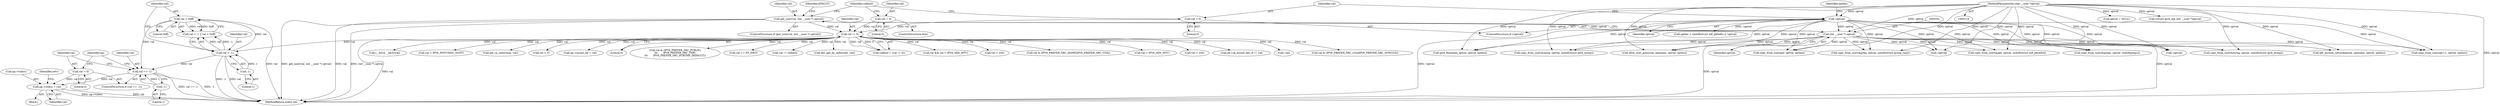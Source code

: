 digraph "0_linux_45f6fad84cc305103b28d73482b344d7f5b76f39_11@pointer" {
"1000672" [label="(Call,np->tclass = val)"];
"1000669" [label="(Call,val = 0)"];
"1000665" [label="(Call,val == -1)"];
"1000660" [label="(Call,val > 0xff)"];
"1000656" [label="(Call,val < -1)"];
"1000172" [label="(Call,val != 0)"];
"1000158" [label="(Call,get_user(val, (int __user *) optval))"];
"1000160" [label="(Call,(int __user *) optval)"];
"1000144" [label="(Call,!optval)"];
"1000118" [label="(MethodParameterIn,char __user *optval)"];
"1000167" [label="(Call,val = 0)"];
"1000146" [label="(Call,val = 0)"];
"1000658" [label="(Call,-1)"];
"1000667" [label="(Call,-1)"];
"1000664" [label="(ControlStructure,if (val == -1))"];
"1001569" [label="(Call,copy_from_user(&greqs, optval, sizeof(greqs)))"];
"1000667" [label="(Call,-1)"];
"1001977" [label="(Call,val & (IPV6_PREFER_SRC_CGA|IPV6_PREFER_SRC_NONCGA))"];
"1000954" [label="(Call,optlen < sizeof(struct in6_pktinfo) || !optval)"];
"1001897" [label="(Call,xfrm_user_policy(sk, optname, optval, optlen))"];
"1000666" [label="(Identifier,val)"];
"1001876" [label="(Call,ipv6_flowlabel_opt(sk, optval, optlen))"];
"1000655" [label="(Call,val < -1 || val > 0xff)"];
"1000672" [label="(Call,np->tclass = val)"];
"1000170" [label="(Call,valbool = (val != 0))"];
"1000179" [label="(Call,ip6_mroute_setsockopt(sk, optname, optval, optlen))"];
"1001267" [label="(Call,(__force __be32)val)"];
"1001794" [label="(Call,val < IPV6_PMTUDISC_DONT)"];
"1001781" [label="(Call,ip6_ra_control(sk, val))"];
"1002013" [label="(Call,val < 0)"];
"1000157" [label="(ControlStructure,if (get_user(val, (int __user *) optval)))"];
"1000145" [label="(Identifier,optval)"];
"1001362" [label="(Call,np->mcast_oif = val)"];
"1000167" [label="(Call,val = 0)"];
"1000659" [label="(Literal,1)"];
"1000144" [label="(Call,!optval)"];
"1001446" [label="(Call,copy_from_user(&mreq, optval, sizeof(struct ipv6_mreq)))"];
"1000166" [label="(ControlStructure,else)"];
"1000661" [label="(Identifier,val)"];
"1000657" [label="(Identifier,val)"];
"1000174" [label="(Literal,0)"];
"1000810" [label="(Call,optval = NULL)"];
"1000118" [label="(MethodParameterIn,char __user *optval)"];
"1002065" [label="(MethodReturn,static int)"];
"1000668" [label="(Literal,1)"];
"1000662" [label="(Literal,0xff)"];
"1000191" [label="(Block,)"];
"1000173" [label="(Identifier,val)"];
"1000865" [label="(Call,(struct ipv6_opt_hdr __user *)optval)"];
"1000148" [label="(Literal,0)"];
"1000147" [label="(Identifier,val)"];
"1001721" [label="(Call,copy_from_user(gsf, optval, optlen))"];
"1000168" [label="(Identifier,val)"];
"1001924" [label="(Call,val & (IPV6_PREFER_SRC_PUBLIC|\n\t\t\t       IPV6_PREFER_SRC_TMP|\n\t\t\t       IPV6_PREFER_SRC_PUBTMP_DEFAULT))"];
"1001396" [label="(Call,copy_from_user(&mreq, optval, sizeof(struct ipv6_mreq)))"];
"1000200" [label="(Call,val == PF_INET)"];
"1000159" [label="(Identifier,val)"];
"1000165" [label="(Identifier,EFAULT)"];
"1000172" [label="(Call,val != 0)"];
"1000656" [label="(Call,val < -1)"];
"1000158" [label="(Call,get_user(val, (int __user *) optval))"];
"1000815" [label="(Call,!optval)"];
"1000676" [label="(Identifier,val)"];
"1000670" [label="(Identifier,val)"];
"1000660" [label="(Call,val > 0xff)"];
"1000671" [label="(Literal,0)"];
"1000673" [label="(Call,np->tclass)"];
"1001236" [label="(Call,val != valbool)"];
"1000665" [label="(Call,val == -1)"];
"1001348" [label="(Call,dev_get_by_index(net, val))"];
"1000959" [label="(Call,!optval)"];
"1000669" [label="(Call,val = 0)"];
"1000674" [label="(Identifier,np)"];
"1001818" [label="(Call,val && val < IPV6_MIN_MTU)"];
"1001172" [label="(Call,val > 255)"];
"1000678" [label="(Identifier,retv)"];
"1000171" [label="(Identifier,valbool)"];
"1001956" [label="(Call,val & (IPV6_PREFER_SRC_HOME|IPV6_PREFER_SRC_COA))"];
"1000169" [label="(Literal,0)"];
"1000160" [label="(Call,(int __user *) optval)"];
"1001820" [label="(Call,val < IPV6_MIN_MTU)"];
"1000162" [label="(Identifier,optval)"];
"1001205" [label="(Call,val > 255)"];
"1001099" [label="(Call,copy_from_user(opt+1, optval, optlen))"];
"1000658" [label="(Call,-1)"];
"1000146" [label="(Call,val = 0)"];
"1001497" [label="(Call,copy_from_user(&greq, optval, sizeof(struct group_req)))"];
"1000963" [label="(Call,copy_from_user(&pkt, optval, sizeof(struct in6_pktinfo)))"];
"1000143" [label="(ControlStructure,if (!optval))"];
"1001340" [label="(Call,sk->sk_bound_dev_if != val)"];
"1000153" [label="(Identifier,optlen)"];
"1001846" [label="(Call,!val)"];
"1000672" -> "1000191"  [label="AST: "];
"1000672" -> "1000676"  [label="CFG: "];
"1000673" -> "1000672"  [label="AST: "];
"1000676" -> "1000672"  [label="AST: "];
"1000678" -> "1000672"  [label="CFG: "];
"1000672" -> "1002065"  [label="DDG: val"];
"1000672" -> "1002065"  [label="DDG: np->tclass"];
"1000669" -> "1000672"  [label="DDG: val"];
"1000665" -> "1000672"  [label="DDG: val"];
"1000669" -> "1000664"  [label="AST: "];
"1000669" -> "1000671"  [label="CFG: "];
"1000670" -> "1000669"  [label="AST: "];
"1000671" -> "1000669"  [label="AST: "];
"1000674" -> "1000669"  [label="CFG: "];
"1000665" -> "1000664"  [label="AST: "];
"1000665" -> "1000667"  [label="CFG: "];
"1000666" -> "1000665"  [label="AST: "];
"1000667" -> "1000665"  [label="AST: "];
"1000670" -> "1000665"  [label="CFG: "];
"1000674" -> "1000665"  [label="CFG: "];
"1000665" -> "1002065"  [label="DDG: val == -1"];
"1000665" -> "1002065"  [label="DDG: -1"];
"1000660" -> "1000665"  [label="DDG: val"];
"1000656" -> "1000665"  [label="DDG: val"];
"1000667" -> "1000665"  [label="DDG: 1"];
"1000660" -> "1000655"  [label="AST: "];
"1000660" -> "1000662"  [label="CFG: "];
"1000661" -> "1000660"  [label="AST: "];
"1000662" -> "1000660"  [label="AST: "];
"1000655" -> "1000660"  [label="CFG: "];
"1000660" -> "1002065"  [label="DDG: val"];
"1000660" -> "1000655"  [label="DDG: val"];
"1000660" -> "1000655"  [label="DDG: 0xff"];
"1000656" -> "1000660"  [label="DDG: val"];
"1000656" -> "1000655"  [label="AST: "];
"1000656" -> "1000658"  [label="CFG: "];
"1000657" -> "1000656"  [label="AST: "];
"1000658" -> "1000656"  [label="AST: "];
"1000661" -> "1000656"  [label="CFG: "];
"1000655" -> "1000656"  [label="CFG: "];
"1000656" -> "1002065"  [label="DDG: -1"];
"1000656" -> "1002065"  [label="DDG: val"];
"1000656" -> "1000655"  [label="DDG: val"];
"1000656" -> "1000655"  [label="DDG: -1"];
"1000172" -> "1000656"  [label="DDG: val"];
"1000658" -> "1000656"  [label="DDG: 1"];
"1000172" -> "1000170"  [label="AST: "];
"1000172" -> "1000174"  [label="CFG: "];
"1000173" -> "1000172"  [label="AST: "];
"1000174" -> "1000172"  [label="AST: "];
"1000170" -> "1000172"  [label="CFG: "];
"1000172" -> "1002065"  [label="DDG: val"];
"1000172" -> "1000170"  [label="DDG: val"];
"1000172" -> "1000170"  [label="DDG: 0"];
"1000158" -> "1000172"  [label="DDG: val"];
"1000167" -> "1000172"  [label="DDG: val"];
"1000146" -> "1000172"  [label="DDG: val"];
"1000172" -> "1000200"  [label="DDG: val"];
"1000172" -> "1001172"  [label="DDG: val"];
"1000172" -> "1001205"  [label="DDG: val"];
"1000172" -> "1001236"  [label="DDG: val"];
"1000172" -> "1001267"  [label="DDG: val"];
"1000172" -> "1001340"  [label="DDG: val"];
"1000172" -> "1001348"  [label="DDG: val"];
"1000172" -> "1001362"  [label="DDG: val"];
"1000172" -> "1001781"  [label="DDG: val"];
"1000172" -> "1001794"  [label="DDG: val"];
"1000172" -> "1001818"  [label="DDG: val"];
"1000172" -> "1001820"  [label="DDG: val"];
"1000172" -> "1001846"  [label="DDG: val"];
"1000172" -> "1001924"  [label="DDG: val"];
"1000172" -> "1001956"  [label="DDG: val"];
"1000172" -> "1001977"  [label="DDG: val"];
"1000172" -> "1002013"  [label="DDG: val"];
"1000158" -> "1000157"  [label="AST: "];
"1000158" -> "1000160"  [label="CFG: "];
"1000159" -> "1000158"  [label="AST: "];
"1000160" -> "1000158"  [label="AST: "];
"1000165" -> "1000158"  [label="CFG: "];
"1000171" -> "1000158"  [label="CFG: "];
"1000158" -> "1002065"  [label="DDG: val"];
"1000158" -> "1002065"  [label="DDG: (int __user *) optval"];
"1000158" -> "1002065"  [label="DDG: get_user(val, (int __user *) optval)"];
"1000160" -> "1000158"  [label="DDG: optval"];
"1000160" -> "1000162"  [label="CFG: "];
"1000161" -> "1000160"  [label="AST: "];
"1000162" -> "1000160"  [label="AST: "];
"1000160" -> "1002065"  [label="DDG: optval"];
"1000144" -> "1000160"  [label="DDG: optval"];
"1000118" -> "1000160"  [label="DDG: optval"];
"1000160" -> "1000179"  [label="DDG: optval"];
"1000160" -> "1000815"  [label="DDG: optval"];
"1000160" -> "1000959"  [label="DDG: optval"];
"1000160" -> "1000963"  [label="DDG: optval"];
"1000160" -> "1001099"  [label="DDG: optval"];
"1000160" -> "1001396"  [label="DDG: optval"];
"1000160" -> "1001446"  [label="DDG: optval"];
"1000160" -> "1001497"  [label="DDG: optval"];
"1000160" -> "1001569"  [label="DDG: optval"];
"1000160" -> "1001721"  [label="DDG: optval"];
"1000160" -> "1001876"  [label="DDG: optval"];
"1000160" -> "1001897"  [label="DDG: optval"];
"1000144" -> "1000143"  [label="AST: "];
"1000144" -> "1000145"  [label="CFG: "];
"1000145" -> "1000144"  [label="AST: "];
"1000147" -> "1000144"  [label="CFG: "];
"1000153" -> "1000144"  [label="CFG: "];
"1000144" -> "1002065"  [label="DDG: !optval"];
"1000144" -> "1002065"  [label="DDG: optval"];
"1000118" -> "1000144"  [label="DDG: optval"];
"1000144" -> "1000179"  [label="DDG: optval"];
"1000144" -> "1000815"  [label="DDG: optval"];
"1000144" -> "1000954"  [label="DDG: !optval"];
"1000144" -> "1000959"  [label="DDG: optval"];
"1000144" -> "1000963"  [label="DDG: optval"];
"1000144" -> "1001099"  [label="DDG: optval"];
"1000144" -> "1001396"  [label="DDG: optval"];
"1000144" -> "1001446"  [label="DDG: optval"];
"1000144" -> "1001497"  [label="DDG: optval"];
"1000144" -> "1001569"  [label="DDG: optval"];
"1000144" -> "1001721"  [label="DDG: optval"];
"1000144" -> "1001876"  [label="DDG: optval"];
"1000144" -> "1001897"  [label="DDG: optval"];
"1000118" -> "1000114"  [label="AST: "];
"1000118" -> "1002065"  [label="DDG: optval"];
"1000118" -> "1000179"  [label="DDG: optval"];
"1000118" -> "1000810"  [label="DDG: optval"];
"1000118" -> "1000815"  [label="DDG: optval"];
"1000118" -> "1000865"  [label="DDG: optval"];
"1000118" -> "1000959"  [label="DDG: optval"];
"1000118" -> "1000963"  [label="DDG: optval"];
"1000118" -> "1001099"  [label="DDG: optval"];
"1000118" -> "1001396"  [label="DDG: optval"];
"1000118" -> "1001446"  [label="DDG: optval"];
"1000118" -> "1001497"  [label="DDG: optval"];
"1000118" -> "1001569"  [label="DDG: optval"];
"1000118" -> "1001721"  [label="DDG: optval"];
"1000118" -> "1001876"  [label="DDG: optval"];
"1000118" -> "1001897"  [label="DDG: optval"];
"1000167" -> "1000166"  [label="AST: "];
"1000167" -> "1000169"  [label="CFG: "];
"1000168" -> "1000167"  [label="AST: "];
"1000169" -> "1000167"  [label="AST: "];
"1000171" -> "1000167"  [label="CFG: "];
"1000146" -> "1000143"  [label="AST: "];
"1000146" -> "1000148"  [label="CFG: "];
"1000147" -> "1000146"  [label="AST: "];
"1000148" -> "1000146"  [label="AST: "];
"1000171" -> "1000146"  [label="CFG: "];
"1000658" -> "1000659"  [label="CFG: "];
"1000659" -> "1000658"  [label="AST: "];
"1000667" -> "1000668"  [label="CFG: "];
"1000668" -> "1000667"  [label="AST: "];
}
